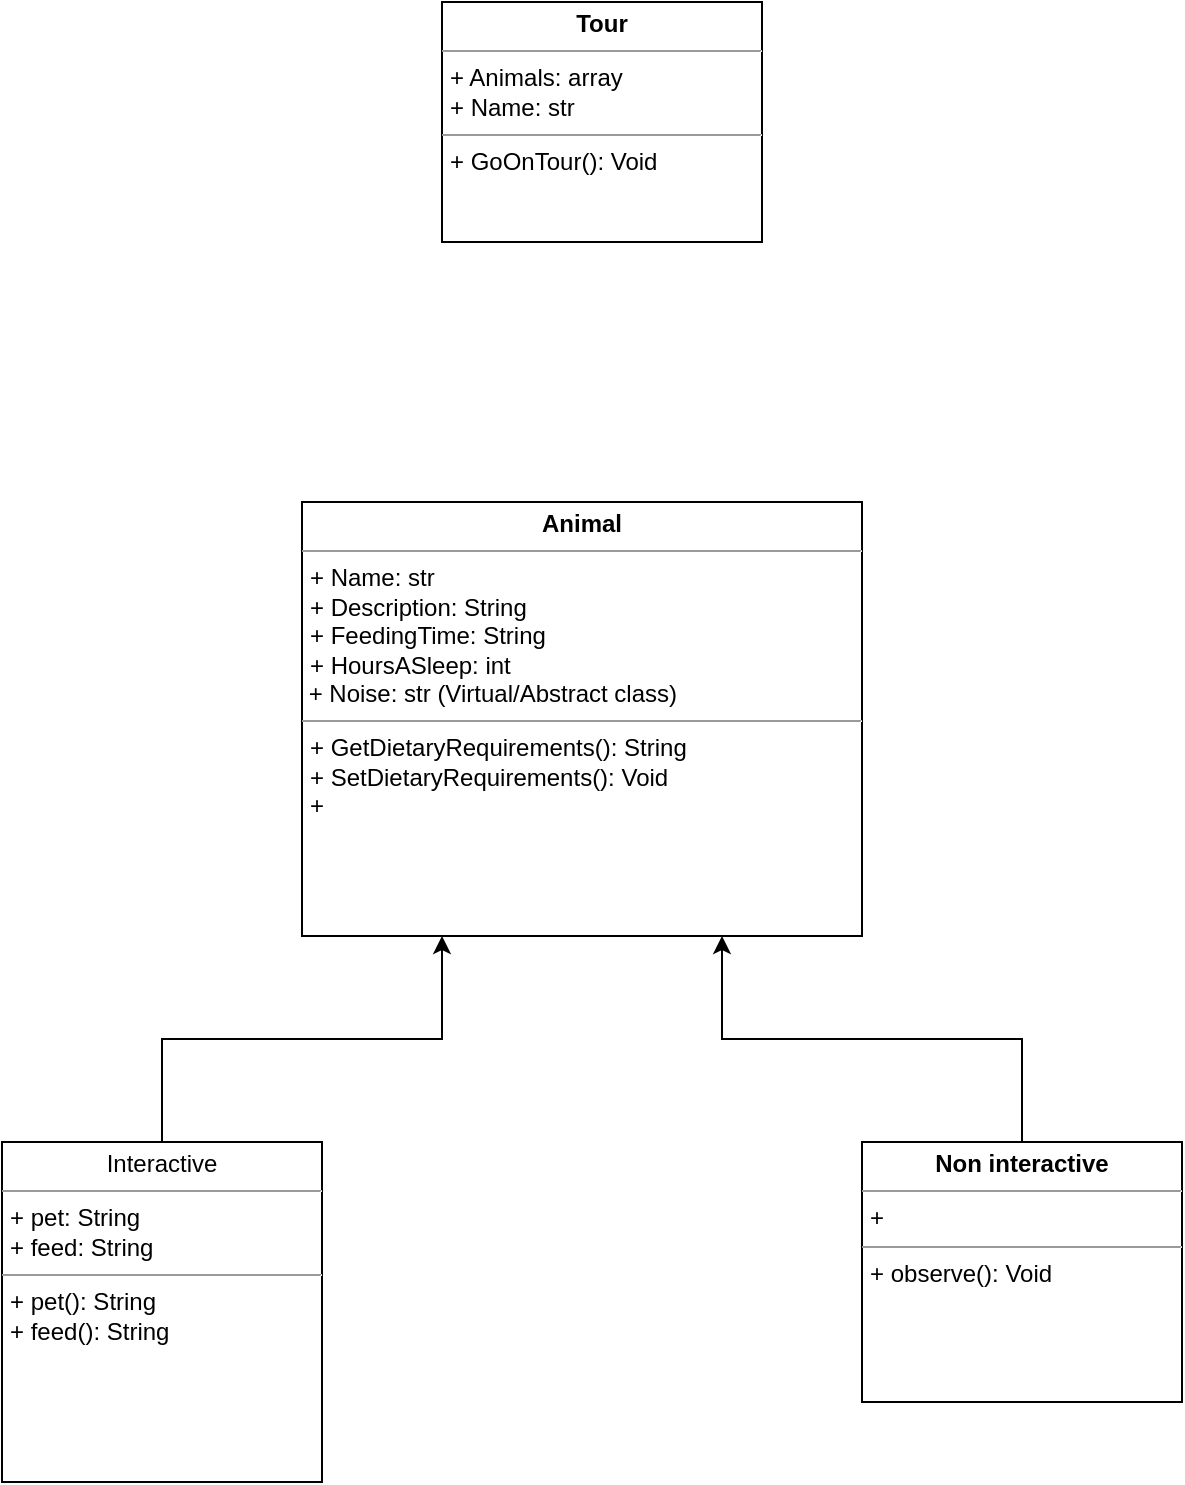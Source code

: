<mxfile version="10.6.7" type="device"><diagram id="dy_0xmj7ZO9mQp4fIm1Z" name="Page-1"><mxGraphModel dx="1935" dy="2022" grid="1" gridSize="10" guides="1" tooltips="1" connect="1" arrows="1" fold="1" page="1" pageScale="1" pageWidth="850" pageHeight="1100" math="0" shadow="0"><root><mxCell id="0"/><mxCell id="1" parent="0"/><mxCell id="Kqgi8C1DCco-cKGkNW5A-80" value="&lt;p style=&quot;margin: 0px ; margin-top: 4px ; text-align: center&quot;&gt;&lt;b&gt;Animal&lt;/b&gt;&lt;/p&gt;&lt;hr size=&quot;1&quot;&gt;&lt;p style=&quot;margin: 0px ; margin-left: 4px&quot;&gt;+ Name: str&lt;br&gt;&lt;/p&gt;&lt;p style=&quot;margin: 0px ; margin-left: 4px&quot;&gt;+ Description: String&lt;/p&gt;&lt;p style=&quot;margin: 0px ; margin-left: 4px&quot;&gt;+ FeedingTime: String&lt;/p&gt;&lt;p style=&quot;margin: 0px ; margin-left: 4px&quot;&gt;+ HoursASleep: int&lt;br&gt;&lt;/p&gt;&amp;nbsp;+ Noise: str (Virtual/Abstract class)&lt;br&gt;&lt;hr size=&quot;1&quot;&gt;&lt;p style=&quot;margin: 0px ; margin-left: 4px&quot;&gt;+ GetDietaryRequirements(): String&lt;/p&gt;&lt;p style=&quot;margin: 0px ; margin-left: 4px&quot;&gt;+ SetDietaryRequirements(): Void&lt;/p&gt;&lt;p style=&quot;margin: 0px ; margin-left: 4px&quot;&gt;+ &lt;br&gt;&lt;/p&gt;&lt;p style=&quot;margin: 0px ; margin-left: 4px&quot;&gt;&lt;br&gt;&lt;/p&gt;&lt;p style=&quot;margin: 0px ; margin-left: 4px&quot;&gt;&lt;br&gt;&lt;/p&gt;&lt;p style=&quot;margin: 0px ; margin-left: 4px&quot;&gt;&lt;br&gt;&lt;/p&gt;" style="verticalAlign=top;align=left;overflow=fill;fontSize=12;fontFamily=Helvetica;html=1;" vertex="1" parent="1"><mxGeometry x="170" y="220" width="280" height="217" as="geometry"/></mxCell><mxCell id="Kqgi8C1DCco-cKGkNW5A-86" value="&lt;p style=&quot;margin: 0px ; margin-top: 4px ; text-align: center&quot;&gt;&lt;b&gt;Tour&lt;/b&gt;&lt;/p&gt;&lt;hr size=&quot;1&quot;&gt;&lt;p style=&quot;margin: 0px ; margin-left: 4px&quot;&gt;+ Animals: array&lt;/p&gt;&lt;p style=&quot;margin: 0px ; margin-left: 4px&quot;&gt;+ Name: str&lt;br&gt;&lt;/p&gt;&lt;hr size=&quot;1&quot;&gt;&lt;p style=&quot;margin: 0px ; margin-left: 4px&quot;&gt;+ GoOnTour(): Void&lt;/p&gt;" style="verticalAlign=top;align=left;overflow=fill;fontSize=12;fontFamily=Helvetica;html=1;" vertex="1" parent="1"><mxGeometry x="240" y="-30" width="160" height="120" as="geometry"/></mxCell><mxCell id="Kqgi8C1DCco-cKGkNW5A-93" style="edgeStyle=orthogonalEdgeStyle;rounded=0;orthogonalLoop=1;jettySize=auto;html=1;exitX=0.5;exitY=0;exitDx=0;exitDy=0;entryX=0.25;entryY=1;entryDx=0;entryDy=0;" edge="1" parent="1" source="Kqgi8C1DCco-cKGkNW5A-87" target="Kqgi8C1DCco-cKGkNW5A-80"><mxGeometry relative="1" as="geometry"/></mxCell><mxCell id="Kqgi8C1DCco-cKGkNW5A-87" value="&lt;p style=&quot;margin: 0px ; margin-top: 4px ; text-align: center&quot;&gt;Interactive&lt;br&gt;&lt;/p&gt;&lt;hr size=&quot;1&quot;&gt;&lt;p style=&quot;margin: 0px ; margin-left: 4px&quot;&gt;+ pet: String&lt;/p&gt;&lt;p style=&quot;margin: 0px ; margin-left: 4px&quot;&gt;+ feed: String&lt;br&gt;&lt;/p&gt;&lt;hr size=&quot;1&quot;&gt;&lt;p style=&quot;margin: 0px ; margin-left: 4px&quot;&gt;+ pet(): String&lt;/p&gt;&lt;p style=&quot;margin: 0px ; margin-left: 4px&quot;&gt;+ feed(): String&lt;br&gt;&lt;/p&gt;" style="verticalAlign=top;align=left;overflow=fill;fontSize=12;fontFamily=Helvetica;html=1;" vertex="1" parent="1"><mxGeometry x="20" y="540" width="160" height="170" as="geometry"/></mxCell><mxCell id="Kqgi8C1DCco-cKGkNW5A-94" style="edgeStyle=orthogonalEdgeStyle;rounded=0;orthogonalLoop=1;jettySize=auto;html=1;exitX=0.5;exitY=0;exitDx=0;exitDy=0;entryX=0.75;entryY=1;entryDx=0;entryDy=0;" edge="1" parent="1" source="Kqgi8C1DCco-cKGkNW5A-88" target="Kqgi8C1DCco-cKGkNW5A-80"><mxGeometry relative="1" as="geometry"/></mxCell><mxCell id="Kqgi8C1DCco-cKGkNW5A-88" value="&lt;p style=&quot;margin: 0px ; margin-top: 4px ; text-align: center&quot;&gt;&lt;b&gt;Non interactive&lt;br&gt;&lt;/b&gt;&lt;/p&gt;&lt;hr size=&quot;1&quot;&gt;&lt;p style=&quot;margin: 0px ; margin-left: 4px&quot;&gt;+ &lt;br&gt;&lt;/p&gt;&lt;hr size=&quot;1&quot;&gt;&lt;p style=&quot;margin: 0px ; margin-left: 4px&quot;&gt;+ observe(): Void&lt;br&gt;&lt;/p&gt;" style="verticalAlign=top;align=left;overflow=fill;fontSize=12;fontFamily=Helvetica;html=1;" vertex="1" parent="1"><mxGeometry x="450" y="540" width="160" height="130" as="geometry"/></mxCell></root></mxGraphModel></diagram></mxfile>